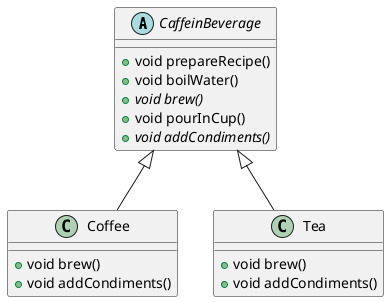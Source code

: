 @startuml
'https://plantuml.com/class-diagram

abstract CaffeinBeverage{
    + void prepareRecipe()
    + void boilWater()
    + {abstract} void brew()
    + void pourInCup()
    + {abstract} void addCondiments()
}

class Coffee extends CaffeinBeverage{
    + void brew()
    + void addCondiments()
}

class Tea extends CaffeinBeverage{
    + void brew()
    + void addCondiments()
}

@enduml